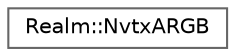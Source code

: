 digraph "Graphical Class Hierarchy"
{
 // LATEX_PDF_SIZE
  bgcolor="transparent";
  edge [fontname=Helvetica,fontsize=10,labelfontname=Helvetica,labelfontsize=10];
  node [fontname=Helvetica,fontsize=10,shape=box,height=0.2,width=0.4];
  rankdir="LR";
  Node0 [id="Node000000",label="Realm::NvtxARGB",height=0.2,width=0.4,color="grey40", fillcolor="white", style="filled",URL="$structRealm_1_1NvtxARGB.html",tooltip=" "];
}
